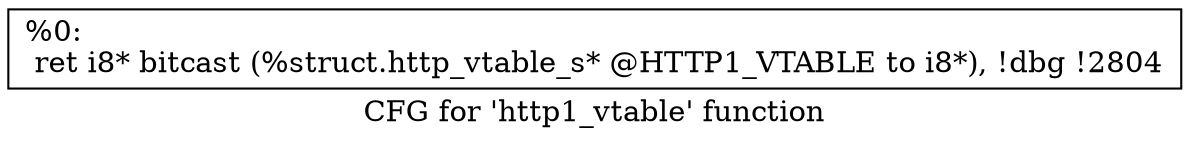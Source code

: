 digraph "CFG for 'http1_vtable' function" {
	label="CFG for 'http1_vtable' function";

	Node0x5568521e5650 [shape=record,label="{%0:\l  ret i8* bitcast (%struct.http_vtable_s* @HTTP1_VTABLE to i8*), !dbg !2804\l}"];
}
